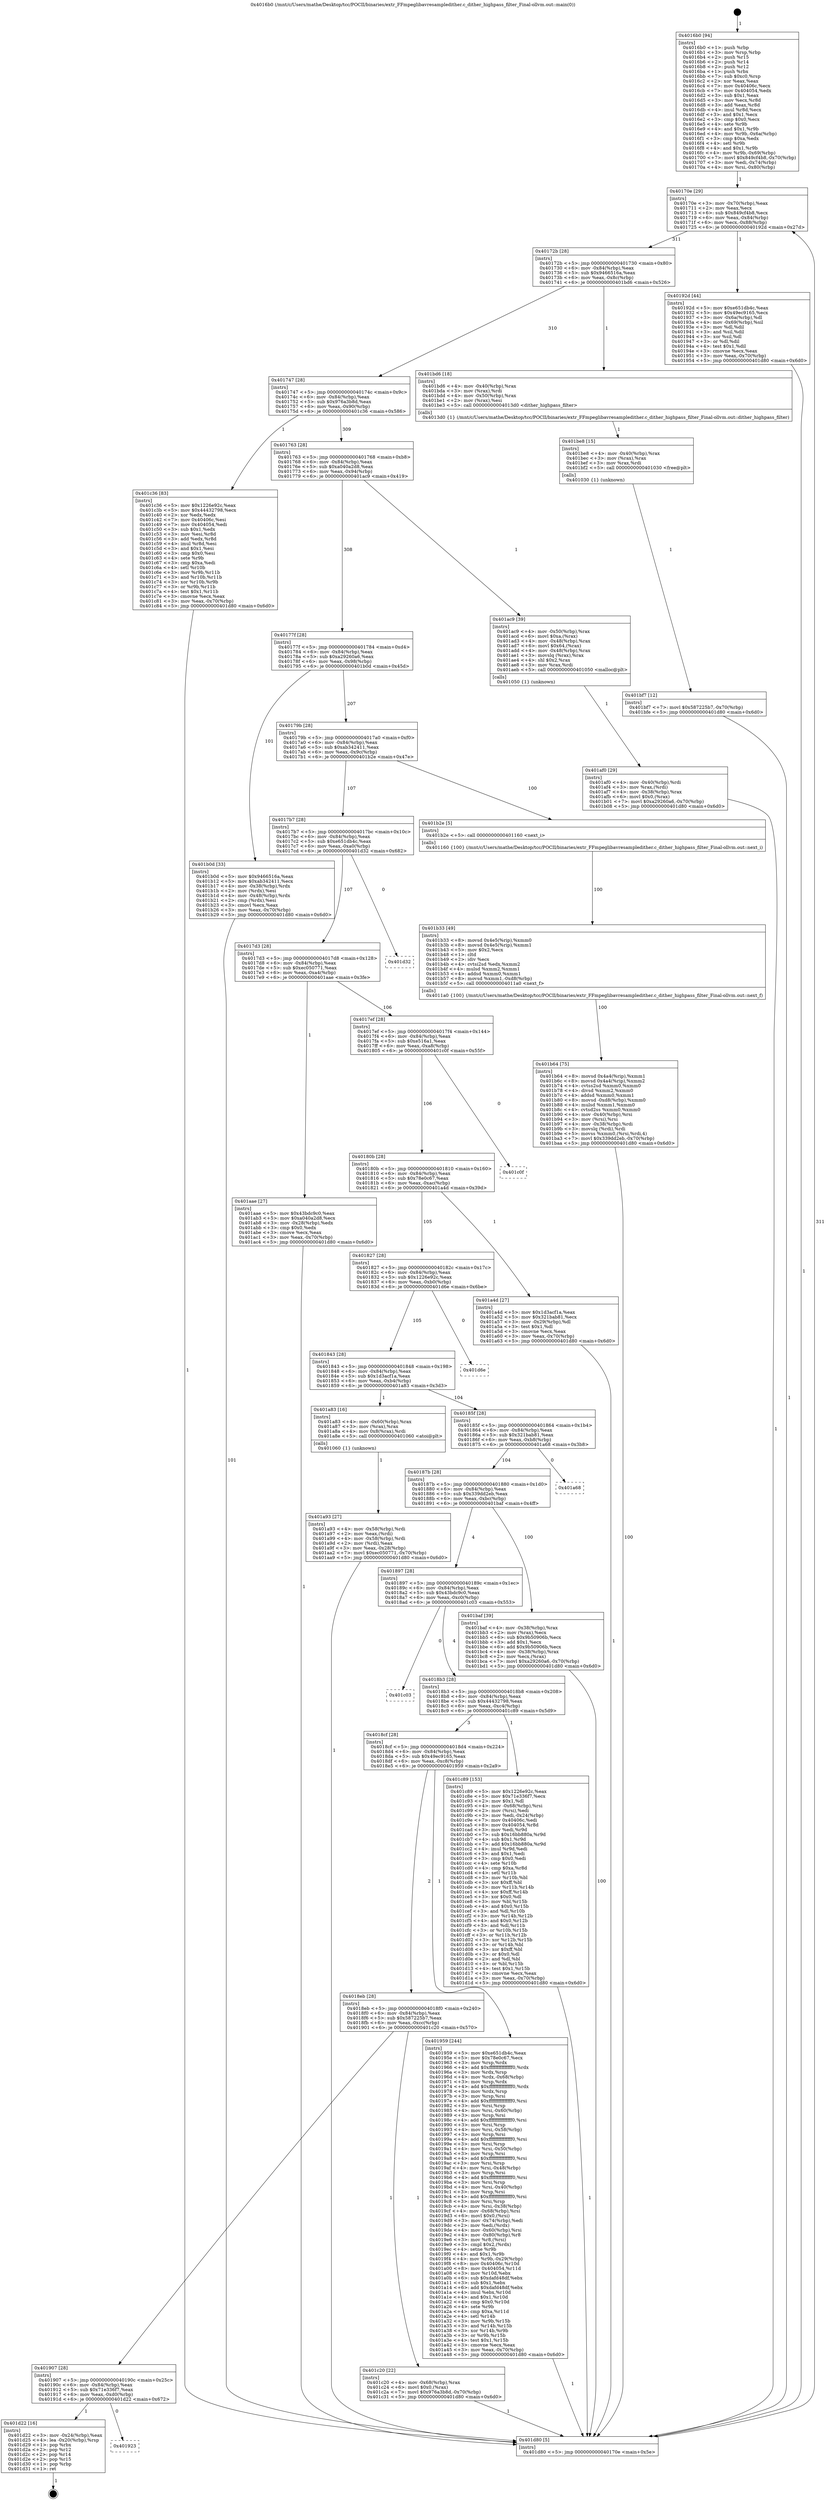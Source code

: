 digraph "0x4016b0" {
  label = "0x4016b0 (/mnt/c/Users/mathe/Desktop/tcc/POCII/binaries/extr_FFmpeglibavresampledither.c_dither_highpass_filter_Final-ollvm.out::main(0))"
  labelloc = "t"
  node[shape=record]

  Entry [label="",width=0.3,height=0.3,shape=circle,fillcolor=black,style=filled]
  "0x40170e" [label="{
     0x40170e [29]\l
     | [instrs]\l
     &nbsp;&nbsp;0x40170e \<+3\>: mov -0x70(%rbp),%eax\l
     &nbsp;&nbsp;0x401711 \<+2\>: mov %eax,%ecx\l
     &nbsp;&nbsp;0x401713 \<+6\>: sub $0x849cf4b8,%ecx\l
     &nbsp;&nbsp;0x401719 \<+6\>: mov %eax,-0x84(%rbp)\l
     &nbsp;&nbsp;0x40171f \<+6\>: mov %ecx,-0x88(%rbp)\l
     &nbsp;&nbsp;0x401725 \<+6\>: je 000000000040192d \<main+0x27d\>\l
  }"]
  "0x40192d" [label="{
     0x40192d [44]\l
     | [instrs]\l
     &nbsp;&nbsp;0x40192d \<+5\>: mov $0xe651db4c,%eax\l
     &nbsp;&nbsp;0x401932 \<+5\>: mov $0x49ec9165,%ecx\l
     &nbsp;&nbsp;0x401937 \<+3\>: mov -0x6a(%rbp),%dl\l
     &nbsp;&nbsp;0x40193a \<+4\>: mov -0x69(%rbp),%sil\l
     &nbsp;&nbsp;0x40193e \<+3\>: mov %dl,%dil\l
     &nbsp;&nbsp;0x401941 \<+3\>: and %sil,%dil\l
     &nbsp;&nbsp;0x401944 \<+3\>: xor %sil,%dl\l
     &nbsp;&nbsp;0x401947 \<+3\>: or %dl,%dil\l
     &nbsp;&nbsp;0x40194a \<+4\>: test $0x1,%dil\l
     &nbsp;&nbsp;0x40194e \<+3\>: cmovne %ecx,%eax\l
     &nbsp;&nbsp;0x401951 \<+3\>: mov %eax,-0x70(%rbp)\l
     &nbsp;&nbsp;0x401954 \<+5\>: jmp 0000000000401d80 \<main+0x6d0\>\l
  }"]
  "0x40172b" [label="{
     0x40172b [28]\l
     | [instrs]\l
     &nbsp;&nbsp;0x40172b \<+5\>: jmp 0000000000401730 \<main+0x80\>\l
     &nbsp;&nbsp;0x401730 \<+6\>: mov -0x84(%rbp),%eax\l
     &nbsp;&nbsp;0x401736 \<+5\>: sub $0x9466516a,%eax\l
     &nbsp;&nbsp;0x40173b \<+6\>: mov %eax,-0x8c(%rbp)\l
     &nbsp;&nbsp;0x401741 \<+6\>: je 0000000000401bd6 \<main+0x526\>\l
  }"]
  "0x401d80" [label="{
     0x401d80 [5]\l
     | [instrs]\l
     &nbsp;&nbsp;0x401d80 \<+5\>: jmp 000000000040170e \<main+0x5e\>\l
  }"]
  "0x4016b0" [label="{
     0x4016b0 [94]\l
     | [instrs]\l
     &nbsp;&nbsp;0x4016b0 \<+1\>: push %rbp\l
     &nbsp;&nbsp;0x4016b1 \<+3\>: mov %rsp,%rbp\l
     &nbsp;&nbsp;0x4016b4 \<+2\>: push %r15\l
     &nbsp;&nbsp;0x4016b6 \<+2\>: push %r14\l
     &nbsp;&nbsp;0x4016b8 \<+2\>: push %r12\l
     &nbsp;&nbsp;0x4016ba \<+1\>: push %rbx\l
     &nbsp;&nbsp;0x4016bb \<+7\>: sub $0xc0,%rsp\l
     &nbsp;&nbsp;0x4016c2 \<+2\>: xor %eax,%eax\l
     &nbsp;&nbsp;0x4016c4 \<+7\>: mov 0x40406c,%ecx\l
     &nbsp;&nbsp;0x4016cb \<+7\>: mov 0x404054,%edx\l
     &nbsp;&nbsp;0x4016d2 \<+3\>: sub $0x1,%eax\l
     &nbsp;&nbsp;0x4016d5 \<+3\>: mov %ecx,%r8d\l
     &nbsp;&nbsp;0x4016d8 \<+3\>: add %eax,%r8d\l
     &nbsp;&nbsp;0x4016db \<+4\>: imul %r8d,%ecx\l
     &nbsp;&nbsp;0x4016df \<+3\>: and $0x1,%ecx\l
     &nbsp;&nbsp;0x4016e2 \<+3\>: cmp $0x0,%ecx\l
     &nbsp;&nbsp;0x4016e5 \<+4\>: sete %r9b\l
     &nbsp;&nbsp;0x4016e9 \<+4\>: and $0x1,%r9b\l
     &nbsp;&nbsp;0x4016ed \<+4\>: mov %r9b,-0x6a(%rbp)\l
     &nbsp;&nbsp;0x4016f1 \<+3\>: cmp $0xa,%edx\l
     &nbsp;&nbsp;0x4016f4 \<+4\>: setl %r9b\l
     &nbsp;&nbsp;0x4016f8 \<+4\>: and $0x1,%r9b\l
     &nbsp;&nbsp;0x4016fc \<+4\>: mov %r9b,-0x69(%rbp)\l
     &nbsp;&nbsp;0x401700 \<+7\>: movl $0x849cf4b8,-0x70(%rbp)\l
     &nbsp;&nbsp;0x401707 \<+3\>: mov %edi,-0x74(%rbp)\l
     &nbsp;&nbsp;0x40170a \<+4\>: mov %rsi,-0x80(%rbp)\l
  }"]
  Exit [label="",width=0.3,height=0.3,shape=circle,fillcolor=black,style=filled,peripheries=2]
  "0x401bd6" [label="{
     0x401bd6 [18]\l
     | [instrs]\l
     &nbsp;&nbsp;0x401bd6 \<+4\>: mov -0x40(%rbp),%rax\l
     &nbsp;&nbsp;0x401bda \<+3\>: mov (%rax),%rdi\l
     &nbsp;&nbsp;0x401bdd \<+4\>: mov -0x50(%rbp),%rax\l
     &nbsp;&nbsp;0x401be1 \<+2\>: mov (%rax),%esi\l
     &nbsp;&nbsp;0x401be3 \<+5\>: call 00000000004013d0 \<dither_highpass_filter\>\l
     | [calls]\l
     &nbsp;&nbsp;0x4013d0 \{1\} (/mnt/c/Users/mathe/Desktop/tcc/POCII/binaries/extr_FFmpeglibavresampledither.c_dither_highpass_filter_Final-ollvm.out::dither_highpass_filter)\l
  }"]
  "0x401747" [label="{
     0x401747 [28]\l
     | [instrs]\l
     &nbsp;&nbsp;0x401747 \<+5\>: jmp 000000000040174c \<main+0x9c\>\l
     &nbsp;&nbsp;0x40174c \<+6\>: mov -0x84(%rbp),%eax\l
     &nbsp;&nbsp;0x401752 \<+5\>: sub $0x976a3b8d,%eax\l
     &nbsp;&nbsp;0x401757 \<+6\>: mov %eax,-0x90(%rbp)\l
     &nbsp;&nbsp;0x40175d \<+6\>: je 0000000000401c36 \<main+0x586\>\l
  }"]
  "0x401923" [label="{
     0x401923\l
  }", style=dashed]
  "0x401c36" [label="{
     0x401c36 [83]\l
     | [instrs]\l
     &nbsp;&nbsp;0x401c36 \<+5\>: mov $0x1226e92c,%eax\l
     &nbsp;&nbsp;0x401c3b \<+5\>: mov $0x44432798,%ecx\l
     &nbsp;&nbsp;0x401c40 \<+2\>: xor %edx,%edx\l
     &nbsp;&nbsp;0x401c42 \<+7\>: mov 0x40406c,%esi\l
     &nbsp;&nbsp;0x401c49 \<+7\>: mov 0x404054,%edi\l
     &nbsp;&nbsp;0x401c50 \<+3\>: sub $0x1,%edx\l
     &nbsp;&nbsp;0x401c53 \<+3\>: mov %esi,%r8d\l
     &nbsp;&nbsp;0x401c56 \<+3\>: add %edx,%r8d\l
     &nbsp;&nbsp;0x401c59 \<+4\>: imul %r8d,%esi\l
     &nbsp;&nbsp;0x401c5d \<+3\>: and $0x1,%esi\l
     &nbsp;&nbsp;0x401c60 \<+3\>: cmp $0x0,%esi\l
     &nbsp;&nbsp;0x401c63 \<+4\>: sete %r9b\l
     &nbsp;&nbsp;0x401c67 \<+3\>: cmp $0xa,%edi\l
     &nbsp;&nbsp;0x401c6a \<+4\>: setl %r10b\l
     &nbsp;&nbsp;0x401c6e \<+3\>: mov %r9b,%r11b\l
     &nbsp;&nbsp;0x401c71 \<+3\>: and %r10b,%r11b\l
     &nbsp;&nbsp;0x401c74 \<+3\>: xor %r10b,%r9b\l
     &nbsp;&nbsp;0x401c77 \<+3\>: or %r9b,%r11b\l
     &nbsp;&nbsp;0x401c7a \<+4\>: test $0x1,%r11b\l
     &nbsp;&nbsp;0x401c7e \<+3\>: cmovne %ecx,%eax\l
     &nbsp;&nbsp;0x401c81 \<+3\>: mov %eax,-0x70(%rbp)\l
     &nbsp;&nbsp;0x401c84 \<+5\>: jmp 0000000000401d80 \<main+0x6d0\>\l
  }"]
  "0x401763" [label="{
     0x401763 [28]\l
     | [instrs]\l
     &nbsp;&nbsp;0x401763 \<+5\>: jmp 0000000000401768 \<main+0xb8\>\l
     &nbsp;&nbsp;0x401768 \<+6\>: mov -0x84(%rbp),%eax\l
     &nbsp;&nbsp;0x40176e \<+5\>: sub $0xa040a2d8,%eax\l
     &nbsp;&nbsp;0x401773 \<+6\>: mov %eax,-0x94(%rbp)\l
     &nbsp;&nbsp;0x401779 \<+6\>: je 0000000000401ac9 \<main+0x419\>\l
  }"]
  "0x401d22" [label="{
     0x401d22 [16]\l
     | [instrs]\l
     &nbsp;&nbsp;0x401d22 \<+3\>: mov -0x24(%rbp),%eax\l
     &nbsp;&nbsp;0x401d25 \<+4\>: lea -0x20(%rbp),%rsp\l
     &nbsp;&nbsp;0x401d29 \<+1\>: pop %rbx\l
     &nbsp;&nbsp;0x401d2a \<+2\>: pop %r12\l
     &nbsp;&nbsp;0x401d2c \<+2\>: pop %r14\l
     &nbsp;&nbsp;0x401d2e \<+2\>: pop %r15\l
     &nbsp;&nbsp;0x401d30 \<+1\>: pop %rbp\l
     &nbsp;&nbsp;0x401d31 \<+1\>: ret\l
  }"]
  "0x401ac9" [label="{
     0x401ac9 [39]\l
     | [instrs]\l
     &nbsp;&nbsp;0x401ac9 \<+4\>: mov -0x50(%rbp),%rax\l
     &nbsp;&nbsp;0x401acd \<+6\>: movl $0xa,(%rax)\l
     &nbsp;&nbsp;0x401ad3 \<+4\>: mov -0x48(%rbp),%rax\l
     &nbsp;&nbsp;0x401ad7 \<+6\>: movl $0x64,(%rax)\l
     &nbsp;&nbsp;0x401add \<+4\>: mov -0x48(%rbp),%rax\l
     &nbsp;&nbsp;0x401ae1 \<+3\>: movslq (%rax),%rax\l
     &nbsp;&nbsp;0x401ae4 \<+4\>: shl $0x2,%rax\l
     &nbsp;&nbsp;0x401ae8 \<+3\>: mov %rax,%rdi\l
     &nbsp;&nbsp;0x401aeb \<+5\>: call 0000000000401050 \<malloc@plt\>\l
     | [calls]\l
     &nbsp;&nbsp;0x401050 \{1\} (unknown)\l
  }"]
  "0x40177f" [label="{
     0x40177f [28]\l
     | [instrs]\l
     &nbsp;&nbsp;0x40177f \<+5\>: jmp 0000000000401784 \<main+0xd4\>\l
     &nbsp;&nbsp;0x401784 \<+6\>: mov -0x84(%rbp),%eax\l
     &nbsp;&nbsp;0x40178a \<+5\>: sub $0xa29260a6,%eax\l
     &nbsp;&nbsp;0x40178f \<+6\>: mov %eax,-0x98(%rbp)\l
     &nbsp;&nbsp;0x401795 \<+6\>: je 0000000000401b0d \<main+0x45d\>\l
  }"]
  "0x401907" [label="{
     0x401907 [28]\l
     | [instrs]\l
     &nbsp;&nbsp;0x401907 \<+5\>: jmp 000000000040190c \<main+0x25c\>\l
     &nbsp;&nbsp;0x40190c \<+6\>: mov -0x84(%rbp),%eax\l
     &nbsp;&nbsp;0x401912 \<+5\>: sub $0x71e336f7,%eax\l
     &nbsp;&nbsp;0x401917 \<+6\>: mov %eax,-0xd0(%rbp)\l
     &nbsp;&nbsp;0x40191d \<+6\>: je 0000000000401d22 \<main+0x672\>\l
  }"]
  "0x401b0d" [label="{
     0x401b0d [33]\l
     | [instrs]\l
     &nbsp;&nbsp;0x401b0d \<+5\>: mov $0x9466516a,%eax\l
     &nbsp;&nbsp;0x401b12 \<+5\>: mov $0xab342411,%ecx\l
     &nbsp;&nbsp;0x401b17 \<+4\>: mov -0x38(%rbp),%rdx\l
     &nbsp;&nbsp;0x401b1b \<+2\>: mov (%rdx),%esi\l
     &nbsp;&nbsp;0x401b1d \<+4\>: mov -0x48(%rbp),%rdx\l
     &nbsp;&nbsp;0x401b21 \<+2\>: cmp (%rdx),%esi\l
     &nbsp;&nbsp;0x401b23 \<+3\>: cmovl %ecx,%eax\l
     &nbsp;&nbsp;0x401b26 \<+3\>: mov %eax,-0x70(%rbp)\l
     &nbsp;&nbsp;0x401b29 \<+5\>: jmp 0000000000401d80 \<main+0x6d0\>\l
  }"]
  "0x40179b" [label="{
     0x40179b [28]\l
     | [instrs]\l
     &nbsp;&nbsp;0x40179b \<+5\>: jmp 00000000004017a0 \<main+0xf0\>\l
     &nbsp;&nbsp;0x4017a0 \<+6\>: mov -0x84(%rbp),%eax\l
     &nbsp;&nbsp;0x4017a6 \<+5\>: sub $0xab342411,%eax\l
     &nbsp;&nbsp;0x4017ab \<+6\>: mov %eax,-0x9c(%rbp)\l
     &nbsp;&nbsp;0x4017b1 \<+6\>: je 0000000000401b2e \<main+0x47e\>\l
  }"]
  "0x401c20" [label="{
     0x401c20 [22]\l
     | [instrs]\l
     &nbsp;&nbsp;0x401c20 \<+4\>: mov -0x68(%rbp),%rax\l
     &nbsp;&nbsp;0x401c24 \<+6\>: movl $0x0,(%rax)\l
     &nbsp;&nbsp;0x401c2a \<+7\>: movl $0x976a3b8d,-0x70(%rbp)\l
     &nbsp;&nbsp;0x401c31 \<+5\>: jmp 0000000000401d80 \<main+0x6d0\>\l
  }"]
  "0x401b2e" [label="{
     0x401b2e [5]\l
     | [instrs]\l
     &nbsp;&nbsp;0x401b2e \<+5\>: call 0000000000401160 \<next_i\>\l
     | [calls]\l
     &nbsp;&nbsp;0x401160 \{100\} (/mnt/c/Users/mathe/Desktop/tcc/POCII/binaries/extr_FFmpeglibavresampledither.c_dither_highpass_filter_Final-ollvm.out::next_i)\l
  }"]
  "0x4017b7" [label="{
     0x4017b7 [28]\l
     | [instrs]\l
     &nbsp;&nbsp;0x4017b7 \<+5\>: jmp 00000000004017bc \<main+0x10c\>\l
     &nbsp;&nbsp;0x4017bc \<+6\>: mov -0x84(%rbp),%eax\l
     &nbsp;&nbsp;0x4017c2 \<+5\>: sub $0xe651db4c,%eax\l
     &nbsp;&nbsp;0x4017c7 \<+6\>: mov %eax,-0xa0(%rbp)\l
     &nbsp;&nbsp;0x4017cd \<+6\>: je 0000000000401d32 \<main+0x682\>\l
  }"]
  "0x401bf7" [label="{
     0x401bf7 [12]\l
     | [instrs]\l
     &nbsp;&nbsp;0x401bf7 \<+7\>: movl $0x587225b7,-0x70(%rbp)\l
     &nbsp;&nbsp;0x401bfe \<+5\>: jmp 0000000000401d80 \<main+0x6d0\>\l
  }"]
  "0x401d32" [label="{
     0x401d32\l
  }", style=dashed]
  "0x4017d3" [label="{
     0x4017d3 [28]\l
     | [instrs]\l
     &nbsp;&nbsp;0x4017d3 \<+5\>: jmp 00000000004017d8 \<main+0x128\>\l
     &nbsp;&nbsp;0x4017d8 \<+6\>: mov -0x84(%rbp),%eax\l
     &nbsp;&nbsp;0x4017de \<+5\>: sub $0xec050771,%eax\l
     &nbsp;&nbsp;0x4017e3 \<+6\>: mov %eax,-0xa4(%rbp)\l
     &nbsp;&nbsp;0x4017e9 \<+6\>: je 0000000000401aae \<main+0x3fe\>\l
  }"]
  "0x401be8" [label="{
     0x401be8 [15]\l
     | [instrs]\l
     &nbsp;&nbsp;0x401be8 \<+4\>: mov -0x40(%rbp),%rax\l
     &nbsp;&nbsp;0x401bec \<+3\>: mov (%rax),%rax\l
     &nbsp;&nbsp;0x401bef \<+3\>: mov %rax,%rdi\l
     &nbsp;&nbsp;0x401bf2 \<+5\>: call 0000000000401030 \<free@plt\>\l
     | [calls]\l
     &nbsp;&nbsp;0x401030 \{1\} (unknown)\l
  }"]
  "0x401aae" [label="{
     0x401aae [27]\l
     | [instrs]\l
     &nbsp;&nbsp;0x401aae \<+5\>: mov $0x43bdc9c0,%eax\l
     &nbsp;&nbsp;0x401ab3 \<+5\>: mov $0xa040a2d8,%ecx\l
     &nbsp;&nbsp;0x401ab8 \<+3\>: mov -0x28(%rbp),%edx\l
     &nbsp;&nbsp;0x401abb \<+3\>: cmp $0x0,%edx\l
     &nbsp;&nbsp;0x401abe \<+3\>: cmove %ecx,%eax\l
     &nbsp;&nbsp;0x401ac1 \<+3\>: mov %eax,-0x70(%rbp)\l
     &nbsp;&nbsp;0x401ac4 \<+5\>: jmp 0000000000401d80 \<main+0x6d0\>\l
  }"]
  "0x4017ef" [label="{
     0x4017ef [28]\l
     | [instrs]\l
     &nbsp;&nbsp;0x4017ef \<+5\>: jmp 00000000004017f4 \<main+0x144\>\l
     &nbsp;&nbsp;0x4017f4 \<+6\>: mov -0x84(%rbp),%eax\l
     &nbsp;&nbsp;0x4017fa \<+5\>: sub $0xe516a1,%eax\l
     &nbsp;&nbsp;0x4017ff \<+6\>: mov %eax,-0xa8(%rbp)\l
     &nbsp;&nbsp;0x401805 \<+6\>: je 0000000000401c0f \<main+0x55f\>\l
  }"]
  "0x401b64" [label="{
     0x401b64 [75]\l
     | [instrs]\l
     &nbsp;&nbsp;0x401b64 \<+8\>: movsd 0x4a4(%rip),%xmm1\l
     &nbsp;&nbsp;0x401b6c \<+8\>: movsd 0x4a4(%rip),%xmm2\l
     &nbsp;&nbsp;0x401b74 \<+4\>: cvtss2sd %xmm0,%xmm0\l
     &nbsp;&nbsp;0x401b78 \<+4\>: divsd %xmm2,%xmm0\l
     &nbsp;&nbsp;0x401b7c \<+4\>: addsd %xmm0,%xmm1\l
     &nbsp;&nbsp;0x401b80 \<+8\>: movsd -0xd8(%rbp),%xmm0\l
     &nbsp;&nbsp;0x401b88 \<+4\>: mulsd %xmm1,%xmm0\l
     &nbsp;&nbsp;0x401b8c \<+4\>: cvtsd2ss %xmm0,%xmm0\l
     &nbsp;&nbsp;0x401b90 \<+4\>: mov -0x40(%rbp),%rsi\l
     &nbsp;&nbsp;0x401b94 \<+3\>: mov (%rsi),%rsi\l
     &nbsp;&nbsp;0x401b97 \<+4\>: mov -0x38(%rbp),%rdi\l
     &nbsp;&nbsp;0x401b9b \<+3\>: movslq (%rdi),%rdi\l
     &nbsp;&nbsp;0x401b9e \<+5\>: movss %xmm0,(%rsi,%rdi,4)\l
     &nbsp;&nbsp;0x401ba3 \<+7\>: movl $0x339dd2eb,-0x70(%rbp)\l
     &nbsp;&nbsp;0x401baa \<+5\>: jmp 0000000000401d80 \<main+0x6d0\>\l
  }"]
  "0x401c0f" [label="{
     0x401c0f\l
  }", style=dashed]
  "0x40180b" [label="{
     0x40180b [28]\l
     | [instrs]\l
     &nbsp;&nbsp;0x40180b \<+5\>: jmp 0000000000401810 \<main+0x160\>\l
     &nbsp;&nbsp;0x401810 \<+6\>: mov -0x84(%rbp),%eax\l
     &nbsp;&nbsp;0x401816 \<+5\>: sub $0x78e0c67,%eax\l
     &nbsp;&nbsp;0x40181b \<+6\>: mov %eax,-0xac(%rbp)\l
     &nbsp;&nbsp;0x401821 \<+6\>: je 0000000000401a4d \<main+0x39d\>\l
  }"]
  "0x401b33" [label="{
     0x401b33 [49]\l
     | [instrs]\l
     &nbsp;&nbsp;0x401b33 \<+8\>: movsd 0x4e5(%rip),%xmm0\l
     &nbsp;&nbsp;0x401b3b \<+8\>: movsd 0x4e5(%rip),%xmm1\l
     &nbsp;&nbsp;0x401b43 \<+5\>: mov $0x2,%ecx\l
     &nbsp;&nbsp;0x401b48 \<+1\>: cltd\l
     &nbsp;&nbsp;0x401b49 \<+2\>: idiv %ecx\l
     &nbsp;&nbsp;0x401b4b \<+4\>: cvtsi2sd %edx,%xmm2\l
     &nbsp;&nbsp;0x401b4f \<+4\>: mulsd %xmm2,%xmm1\l
     &nbsp;&nbsp;0x401b53 \<+4\>: addsd %xmm0,%xmm1\l
     &nbsp;&nbsp;0x401b57 \<+8\>: movsd %xmm1,-0xd8(%rbp)\l
     &nbsp;&nbsp;0x401b5f \<+5\>: call 00000000004011a0 \<next_f\>\l
     | [calls]\l
     &nbsp;&nbsp;0x4011a0 \{100\} (/mnt/c/Users/mathe/Desktop/tcc/POCII/binaries/extr_FFmpeglibavresampledither.c_dither_highpass_filter_Final-ollvm.out::next_f)\l
  }"]
  "0x401a4d" [label="{
     0x401a4d [27]\l
     | [instrs]\l
     &nbsp;&nbsp;0x401a4d \<+5\>: mov $0x1d3acf1a,%eax\l
     &nbsp;&nbsp;0x401a52 \<+5\>: mov $0x321bab81,%ecx\l
     &nbsp;&nbsp;0x401a57 \<+3\>: mov -0x29(%rbp),%dl\l
     &nbsp;&nbsp;0x401a5a \<+3\>: test $0x1,%dl\l
     &nbsp;&nbsp;0x401a5d \<+3\>: cmovne %ecx,%eax\l
     &nbsp;&nbsp;0x401a60 \<+3\>: mov %eax,-0x70(%rbp)\l
     &nbsp;&nbsp;0x401a63 \<+5\>: jmp 0000000000401d80 \<main+0x6d0\>\l
  }"]
  "0x401827" [label="{
     0x401827 [28]\l
     | [instrs]\l
     &nbsp;&nbsp;0x401827 \<+5\>: jmp 000000000040182c \<main+0x17c\>\l
     &nbsp;&nbsp;0x40182c \<+6\>: mov -0x84(%rbp),%eax\l
     &nbsp;&nbsp;0x401832 \<+5\>: sub $0x1226e92c,%eax\l
     &nbsp;&nbsp;0x401837 \<+6\>: mov %eax,-0xb0(%rbp)\l
     &nbsp;&nbsp;0x40183d \<+6\>: je 0000000000401d6e \<main+0x6be\>\l
  }"]
  "0x401af0" [label="{
     0x401af0 [29]\l
     | [instrs]\l
     &nbsp;&nbsp;0x401af0 \<+4\>: mov -0x40(%rbp),%rdi\l
     &nbsp;&nbsp;0x401af4 \<+3\>: mov %rax,(%rdi)\l
     &nbsp;&nbsp;0x401af7 \<+4\>: mov -0x38(%rbp),%rax\l
     &nbsp;&nbsp;0x401afb \<+6\>: movl $0x0,(%rax)\l
     &nbsp;&nbsp;0x401b01 \<+7\>: movl $0xa29260a6,-0x70(%rbp)\l
     &nbsp;&nbsp;0x401b08 \<+5\>: jmp 0000000000401d80 \<main+0x6d0\>\l
  }"]
  "0x401d6e" [label="{
     0x401d6e\l
  }", style=dashed]
  "0x401843" [label="{
     0x401843 [28]\l
     | [instrs]\l
     &nbsp;&nbsp;0x401843 \<+5\>: jmp 0000000000401848 \<main+0x198\>\l
     &nbsp;&nbsp;0x401848 \<+6\>: mov -0x84(%rbp),%eax\l
     &nbsp;&nbsp;0x40184e \<+5\>: sub $0x1d3acf1a,%eax\l
     &nbsp;&nbsp;0x401853 \<+6\>: mov %eax,-0xb4(%rbp)\l
     &nbsp;&nbsp;0x401859 \<+6\>: je 0000000000401a83 \<main+0x3d3\>\l
  }"]
  "0x401a93" [label="{
     0x401a93 [27]\l
     | [instrs]\l
     &nbsp;&nbsp;0x401a93 \<+4\>: mov -0x58(%rbp),%rdi\l
     &nbsp;&nbsp;0x401a97 \<+2\>: mov %eax,(%rdi)\l
     &nbsp;&nbsp;0x401a99 \<+4\>: mov -0x58(%rbp),%rdi\l
     &nbsp;&nbsp;0x401a9d \<+2\>: mov (%rdi),%eax\l
     &nbsp;&nbsp;0x401a9f \<+3\>: mov %eax,-0x28(%rbp)\l
     &nbsp;&nbsp;0x401aa2 \<+7\>: movl $0xec050771,-0x70(%rbp)\l
     &nbsp;&nbsp;0x401aa9 \<+5\>: jmp 0000000000401d80 \<main+0x6d0\>\l
  }"]
  "0x401a83" [label="{
     0x401a83 [16]\l
     | [instrs]\l
     &nbsp;&nbsp;0x401a83 \<+4\>: mov -0x60(%rbp),%rax\l
     &nbsp;&nbsp;0x401a87 \<+3\>: mov (%rax),%rax\l
     &nbsp;&nbsp;0x401a8a \<+4\>: mov 0x8(%rax),%rdi\l
     &nbsp;&nbsp;0x401a8e \<+5\>: call 0000000000401060 \<atoi@plt\>\l
     | [calls]\l
     &nbsp;&nbsp;0x401060 \{1\} (unknown)\l
  }"]
  "0x40185f" [label="{
     0x40185f [28]\l
     | [instrs]\l
     &nbsp;&nbsp;0x40185f \<+5\>: jmp 0000000000401864 \<main+0x1b4\>\l
     &nbsp;&nbsp;0x401864 \<+6\>: mov -0x84(%rbp),%eax\l
     &nbsp;&nbsp;0x40186a \<+5\>: sub $0x321bab81,%eax\l
     &nbsp;&nbsp;0x40186f \<+6\>: mov %eax,-0xb8(%rbp)\l
     &nbsp;&nbsp;0x401875 \<+6\>: je 0000000000401a68 \<main+0x3b8\>\l
  }"]
  "0x4018eb" [label="{
     0x4018eb [28]\l
     | [instrs]\l
     &nbsp;&nbsp;0x4018eb \<+5\>: jmp 00000000004018f0 \<main+0x240\>\l
     &nbsp;&nbsp;0x4018f0 \<+6\>: mov -0x84(%rbp),%eax\l
     &nbsp;&nbsp;0x4018f6 \<+5\>: sub $0x587225b7,%eax\l
     &nbsp;&nbsp;0x4018fb \<+6\>: mov %eax,-0xcc(%rbp)\l
     &nbsp;&nbsp;0x401901 \<+6\>: je 0000000000401c20 \<main+0x570\>\l
  }"]
  "0x401a68" [label="{
     0x401a68\l
  }", style=dashed]
  "0x40187b" [label="{
     0x40187b [28]\l
     | [instrs]\l
     &nbsp;&nbsp;0x40187b \<+5\>: jmp 0000000000401880 \<main+0x1d0\>\l
     &nbsp;&nbsp;0x401880 \<+6\>: mov -0x84(%rbp),%eax\l
     &nbsp;&nbsp;0x401886 \<+5\>: sub $0x339dd2eb,%eax\l
     &nbsp;&nbsp;0x40188b \<+6\>: mov %eax,-0xbc(%rbp)\l
     &nbsp;&nbsp;0x401891 \<+6\>: je 0000000000401baf \<main+0x4ff\>\l
  }"]
  "0x401959" [label="{
     0x401959 [244]\l
     | [instrs]\l
     &nbsp;&nbsp;0x401959 \<+5\>: mov $0xe651db4c,%eax\l
     &nbsp;&nbsp;0x40195e \<+5\>: mov $0x78e0c67,%ecx\l
     &nbsp;&nbsp;0x401963 \<+3\>: mov %rsp,%rdx\l
     &nbsp;&nbsp;0x401966 \<+4\>: add $0xfffffffffffffff0,%rdx\l
     &nbsp;&nbsp;0x40196a \<+3\>: mov %rdx,%rsp\l
     &nbsp;&nbsp;0x40196d \<+4\>: mov %rdx,-0x68(%rbp)\l
     &nbsp;&nbsp;0x401971 \<+3\>: mov %rsp,%rdx\l
     &nbsp;&nbsp;0x401974 \<+4\>: add $0xfffffffffffffff0,%rdx\l
     &nbsp;&nbsp;0x401978 \<+3\>: mov %rdx,%rsp\l
     &nbsp;&nbsp;0x40197b \<+3\>: mov %rsp,%rsi\l
     &nbsp;&nbsp;0x40197e \<+4\>: add $0xfffffffffffffff0,%rsi\l
     &nbsp;&nbsp;0x401982 \<+3\>: mov %rsi,%rsp\l
     &nbsp;&nbsp;0x401985 \<+4\>: mov %rsi,-0x60(%rbp)\l
     &nbsp;&nbsp;0x401989 \<+3\>: mov %rsp,%rsi\l
     &nbsp;&nbsp;0x40198c \<+4\>: add $0xfffffffffffffff0,%rsi\l
     &nbsp;&nbsp;0x401990 \<+3\>: mov %rsi,%rsp\l
     &nbsp;&nbsp;0x401993 \<+4\>: mov %rsi,-0x58(%rbp)\l
     &nbsp;&nbsp;0x401997 \<+3\>: mov %rsp,%rsi\l
     &nbsp;&nbsp;0x40199a \<+4\>: add $0xfffffffffffffff0,%rsi\l
     &nbsp;&nbsp;0x40199e \<+3\>: mov %rsi,%rsp\l
     &nbsp;&nbsp;0x4019a1 \<+4\>: mov %rsi,-0x50(%rbp)\l
     &nbsp;&nbsp;0x4019a5 \<+3\>: mov %rsp,%rsi\l
     &nbsp;&nbsp;0x4019a8 \<+4\>: add $0xfffffffffffffff0,%rsi\l
     &nbsp;&nbsp;0x4019ac \<+3\>: mov %rsi,%rsp\l
     &nbsp;&nbsp;0x4019af \<+4\>: mov %rsi,-0x48(%rbp)\l
     &nbsp;&nbsp;0x4019b3 \<+3\>: mov %rsp,%rsi\l
     &nbsp;&nbsp;0x4019b6 \<+4\>: add $0xfffffffffffffff0,%rsi\l
     &nbsp;&nbsp;0x4019ba \<+3\>: mov %rsi,%rsp\l
     &nbsp;&nbsp;0x4019bd \<+4\>: mov %rsi,-0x40(%rbp)\l
     &nbsp;&nbsp;0x4019c1 \<+3\>: mov %rsp,%rsi\l
     &nbsp;&nbsp;0x4019c4 \<+4\>: add $0xfffffffffffffff0,%rsi\l
     &nbsp;&nbsp;0x4019c8 \<+3\>: mov %rsi,%rsp\l
     &nbsp;&nbsp;0x4019cb \<+4\>: mov %rsi,-0x38(%rbp)\l
     &nbsp;&nbsp;0x4019cf \<+4\>: mov -0x68(%rbp),%rsi\l
     &nbsp;&nbsp;0x4019d3 \<+6\>: movl $0x0,(%rsi)\l
     &nbsp;&nbsp;0x4019d9 \<+3\>: mov -0x74(%rbp),%edi\l
     &nbsp;&nbsp;0x4019dc \<+2\>: mov %edi,(%rdx)\l
     &nbsp;&nbsp;0x4019de \<+4\>: mov -0x60(%rbp),%rsi\l
     &nbsp;&nbsp;0x4019e2 \<+4\>: mov -0x80(%rbp),%r8\l
     &nbsp;&nbsp;0x4019e6 \<+3\>: mov %r8,(%rsi)\l
     &nbsp;&nbsp;0x4019e9 \<+3\>: cmpl $0x2,(%rdx)\l
     &nbsp;&nbsp;0x4019ec \<+4\>: setne %r9b\l
     &nbsp;&nbsp;0x4019f0 \<+4\>: and $0x1,%r9b\l
     &nbsp;&nbsp;0x4019f4 \<+4\>: mov %r9b,-0x29(%rbp)\l
     &nbsp;&nbsp;0x4019f8 \<+8\>: mov 0x40406c,%r10d\l
     &nbsp;&nbsp;0x401a00 \<+8\>: mov 0x404054,%r11d\l
     &nbsp;&nbsp;0x401a08 \<+3\>: mov %r10d,%ebx\l
     &nbsp;&nbsp;0x401a0b \<+6\>: sub $0xdafd48df,%ebx\l
     &nbsp;&nbsp;0x401a11 \<+3\>: sub $0x1,%ebx\l
     &nbsp;&nbsp;0x401a14 \<+6\>: add $0xdafd48df,%ebx\l
     &nbsp;&nbsp;0x401a1a \<+4\>: imul %ebx,%r10d\l
     &nbsp;&nbsp;0x401a1e \<+4\>: and $0x1,%r10d\l
     &nbsp;&nbsp;0x401a22 \<+4\>: cmp $0x0,%r10d\l
     &nbsp;&nbsp;0x401a26 \<+4\>: sete %r9b\l
     &nbsp;&nbsp;0x401a2a \<+4\>: cmp $0xa,%r11d\l
     &nbsp;&nbsp;0x401a2e \<+4\>: setl %r14b\l
     &nbsp;&nbsp;0x401a32 \<+3\>: mov %r9b,%r15b\l
     &nbsp;&nbsp;0x401a35 \<+3\>: and %r14b,%r15b\l
     &nbsp;&nbsp;0x401a38 \<+3\>: xor %r14b,%r9b\l
     &nbsp;&nbsp;0x401a3b \<+3\>: or %r9b,%r15b\l
     &nbsp;&nbsp;0x401a3e \<+4\>: test $0x1,%r15b\l
     &nbsp;&nbsp;0x401a42 \<+3\>: cmovne %ecx,%eax\l
     &nbsp;&nbsp;0x401a45 \<+3\>: mov %eax,-0x70(%rbp)\l
     &nbsp;&nbsp;0x401a48 \<+5\>: jmp 0000000000401d80 \<main+0x6d0\>\l
  }"]
  "0x401baf" [label="{
     0x401baf [39]\l
     | [instrs]\l
     &nbsp;&nbsp;0x401baf \<+4\>: mov -0x38(%rbp),%rax\l
     &nbsp;&nbsp;0x401bb3 \<+2\>: mov (%rax),%ecx\l
     &nbsp;&nbsp;0x401bb5 \<+6\>: sub $0x9b50906b,%ecx\l
     &nbsp;&nbsp;0x401bbb \<+3\>: add $0x1,%ecx\l
     &nbsp;&nbsp;0x401bbe \<+6\>: add $0x9b50906b,%ecx\l
     &nbsp;&nbsp;0x401bc4 \<+4\>: mov -0x38(%rbp),%rax\l
     &nbsp;&nbsp;0x401bc8 \<+2\>: mov %ecx,(%rax)\l
     &nbsp;&nbsp;0x401bca \<+7\>: movl $0xa29260a6,-0x70(%rbp)\l
     &nbsp;&nbsp;0x401bd1 \<+5\>: jmp 0000000000401d80 \<main+0x6d0\>\l
  }"]
  "0x401897" [label="{
     0x401897 [28]\l
     | [instrs]\l
     &nbsp;&nbsp;0x401897 \<+5\>: jmp 000000000040189c \<main+0x1ec\>\l
     &nbsp;&nbsp;0x40189c \<+6\>: mov -0x84(%rbp),%eax\l
     &nbsp;&nbsp;0x4018a2 \<+5\>: sub $0x43bdc9c0,%eax\l
     &nbsp;&nbsp;0x4018a7 \<+6\>: mov %eax,-0xc0(%rbp)\l
     &nbsp;&nbsp;0x4018ad \<+6\>: je 0000000000401c03 \<main+0x553\>\l
  }"]
  "0x4018cf" [label="{
     0x4018cf [28]\l
     | [instrs]\l
     &nbsp;&nbsp;0x4018cf \<+5\>: jmp 00000000004018d4 \<main+0x224\>\l
     &nbsp;&nbsp;0x4018d4 \<+6\>: mov -0x84(%rbp),%eax\l
     &nbsp;&nbsp;0x4018da \<+5\>: sub $0x49ec9165,%eax\l
     &nbsp;&nbsp;0x4018df \<+6\>: mov %eax,-0xc8(%rbp)\l
     &nbsp;&nbsp;0x4018e5 \<+6\>: je 0000000000401959 \<main+0x2a9\>\l
  }"]
  "0x401c03" [label="{
     0x401c03\l
  }", style=dashed]
  "0x4018b3" [label="{
     0x4018b3 [28]\l
     | [instrs]\l
     &nbsp;&nbsp;0x4018b3 \<+5\>: jmp 00000000004018b8 \<main+0x208\>\l
     &nbsp;&nbsp;0x4018b8 \<+6\>: mov -0x84(%rbp),%eax\l
     &nbsp;&nbsp;0x4018be \<+5\>: sub $0x44432798,%eax\l
     &nbsp;&nbsp;0x4018c3 \<+6\>: mov %eax,-0xc4(%rbp)\l
     &nbsp;&nbsp;0x4018c9 \<+6\>: je 0000000000401c89 \<main+0x5d9\>\l
  }"]
  "0x401c89" [label="{
     0x401c89 [153]\l
     | [instrs]\l
     &nbsp;&nbsp;0x401c89 \<+5\>: mov $0x1226e92c,%eax\l
     &nbsp;&nbsp;0x401c8e \<+5\>: mov $0x71e336f7,%ecx\l
     &nbsp;&nbsp;0x401c93 \<+2\>: mov $0x1,%dl\l
     &nbsp;&nbsp;0x401c95 \<+4\>: mov -0x68(%rbp),%rsi\l
     &nbsp;&nbsp;0x401c99 \<+2\>: mov (%rsi),%edi\l
     &nbsp;&nbsp;0x401c9b \<+3\>: mov %edi,-0x24(%rbp)\l
     &nbsp;&nbsp;0x401c9e \<+7\>: mov 0x40406c,%edi\l
     &nbsp;&nbsp;0x401ca5 \<+8\>: mov 0x404054,%r8d\l
     &nbsp;&nbsp;0x401cad \<+3\>: mov %edi,%r9d\l
     &nbsp;&nbsp;0x401cb0 \<+7\>: sub $0x16bb880a,%r9d\l
     &nbsp;&nbsp;0x401cb7 \<+4\>: sub $0x1,%r9d\l
     &nbsp;&nbsp;0x401cbb \<+7\>: add $0x16bb880a,%r9d\l
     &nbsp;&nbsp;0x401cc2 \<+4\>: imul %r9d,%edi\l
     &nbsp;&nbsp;0x401cc6 \<+3\>: and $0x1,%edi\l
     &nbsp;&nbsp;0x401cc9 \<+3\>: cmp $0x0,%edi\l
     &nbsp;&nbsp;0x401ccc \<+4\>: sete %r10b\l
     &nbsp;&nbsp;0x401cd0 \<+4\>: cmp $0xa,%r8d\l
     &nbsp;&nbsp;0x401cd4 \<+4\>: setl %r11b\l
     &nbsp;&nbsp;0x401cd8 \<+3\>: mov %r10b,%bl\l
     &nbsp;&nbsp;0x401cdb \<+3\>: xor $0xff,%bl\l
     &nbsp;&nbsp;0x401cde \<+3\>: mov %r11b,%r14b\l
     &nbsp;&nbsp;0x401ce1 \<+4\>: xor $0xff,%r14b\l
     &nbsp;&nbsp;0x401ce5 \<+3\>: xor $0x0,%dl\l
     &nbsp;&nbsp;0x401ce8 \<+3\>: mov %bl,%r15b\l
     &nbsp;&nbsp;0x401ceb \<+4\>: and $0x0,%r15b\l
     &nbsp;&nbsp;0x401cef \<+3\>: and %dl,%r10b\l
     &nbsp;&nbsp;0x401cf2 \<+3\>: mov %r14b,%r12b\l
     &nbsp;&nbsp;0x401cf5 \<+4\>: and $0x0,%r12b\l
     &nbsp;&nbsp;0x401cf9 \<+3\>: and %dl,%r11b\l
     &nbsp;&nbsp;0x401cfc \<+3\>: or %r10b,%r15b\l
     &nbsp;&nbsp;0x401cff \<+3\>: or %r11b,%r12b\l
     &nbsp;&nbsp;0x401d02 \<+3\>: xor %r12b,%r15b\l
     &nbsp;&nbsp;0x401d05 \<+3\>: or %r14b,%bl\l
     &nbsp;&nbsp;0x401d08 \<+3\>: xor $0xff,%bl\l
     &nbsp;&nbsp;0x401d0b \<+3\>: or $0x0,%dl\l
     &nbsp;&nbsp;0x401d0e \<+2\>: and %dl,%bl\l
     &nbsp;&nbsp;0x401d10 \<+3\>: or %bl,%r15b\l
     &nbsp;&nbsp;0x401d13 \<+4\>: test $0x1,%r15b\l
     &nbsp;&nbsp;0x401d17 \<+3\>: cmovne %ecx,%eax\l
     &nbsp;&nbsp;0x401d1a \<+3\>: mov %eax,-0x70(%rbp)\l
     &nbsp;&nbsp;0x401d1d \<+5\>: jmp 0000000000401d80 \<main+0x6d0\>\l
  }"]
  Entry -> "0x4016b0" [label=" 1"]
  "0x40170e" -> "0x40192d" [label=" 1"]
  "0x40170e" -> "0x40172b" [label=" 311"]
  "0x40192d" -> "0x401d80" [label=" 1"]
  "0x4016b0" -> "0x40170e" [label=" 1"]
  "0x401d80" -> "0x40170e" [label=" 311"]
  "0x401d22" -> Exit [label=" 1"]
  "0x40172b" -> "0x401bd6" [label=" 1"]
  "0x40172b" -> "0x401747" [label=" 310"]
  "0x401907" -> "0x401923" [label=" 0"]
  "0x401747" -> "0x401c36" [label=" 1"]
  "0x401747" -> "0x401763" [label=" 309"]
  "0x401907" -> "0x401d22" [label=" 1"]
  "0x401763" -> "0x401ac9" [label=" 1"]
  "0x401763" -> "0x40177f" [label=" 308"]
  "0x401c89" -> "0x401d80" [label=" 1"]
  "0x40177f" -> "0x401b0d" [label=" 101"]
  "0x40177f" -> "0x40179b" [label=" 207"]
  "0x401c36" -> "0x401d80" [label=" 1"]
  "0x40179b" -> "0x401b2e" [label=" 100"]
  "0x40179b" -> "0x4017b7" [label=" 107"]
  "0x401c20" -> "0x401d80" [label=" 1"]
  "0x4017b7" -> "0x401d32" [label=" 0"]
  "0x4017b7" -> "0x4017d3" [label=" 107"]
  "0x4018eb" -> "0x401c20" [label=" 1"]
  "0x4017d3" -> "0x401aae" [label=" 1"]
  "0x4017d3" -> "0x4017ef" [label=" 106"]
  "0x4018eb" -> "0x401907" [label=" 1"]
  "0x4017ef" -> "0x401c0f" [label=" 0"]
  "0x4017ef" -> "0x40180b" [label=" 106"]
  "0x401bf7" -> "0x401d80" [label=" 1"]
  "0x40180b" -> "0x401a4d" [label=" 1"]
  "0x40180b" -> "0x401827" [label=" 105"]
  "0x401be8" -> "0x401bf7" [label=" 1"]
  "0x401827" -> "0x401d6e" [label=" 0"]
  "0x401827" -> "0x401843" [label=" 105"]
  "0x401bd6" -> "0x401be8" [label=" 1"]
  "0x401843" -> "0x401a83" [label=" 1"]
  "0x401843" -> "0x40185f" [label=" 104"]
  "0x401baf" -> "0x401d80" [label=" 100"]
  "0x40185f" -> "0x401a68" [label=" 0"]
  "0x40185f" -> "0x40187b" [label=" 104"]
  "0x401b33" -> "0x401b64" [label=" 100"]
  "0x40187b" -> "0x401baf" [label=" 100"]
  "0x40187b" -> "0x401897" [label=" 4"]
  "0x401b2e" -> "0x401b33" [label=" 100"]
  "0x401897" -> "0x401c03" [label=" 0"]
  "0x401897" -> "0x4018b3" [label=" 4"]
  "0x401af0" -> "0x401d80" [label=" 1"]
  "0x4018b3" -> "0x401c89" [label=" 1"]
  "0x4018b3" -> "0x4018cf" [label=" 3"]
  "0x401b0d" -> "0x401d80" [label=" 101"]
  "0x4018cf" -> "0x401959" [label=" 1"]
  "0x4018cf" -> "0x4018eb" [label=" 2"]
  "0x401b64" -> "0x401d80" [label=" 100"]
  "0x401959" -> "0x401d80" [label=" 1"]
  "0x401a4d" -> "0x401d80" [label=" 1"]
  "0x401a83" -> "0x401a93" [label=" 1"]
  "0x401a93" -> "0x401d80" [label=" 1"]
  "0x401aae" -> "0x401d80" [label=" 1"]
  "0x401ac9" -> "0x401af0" [label=" 1"]
}
